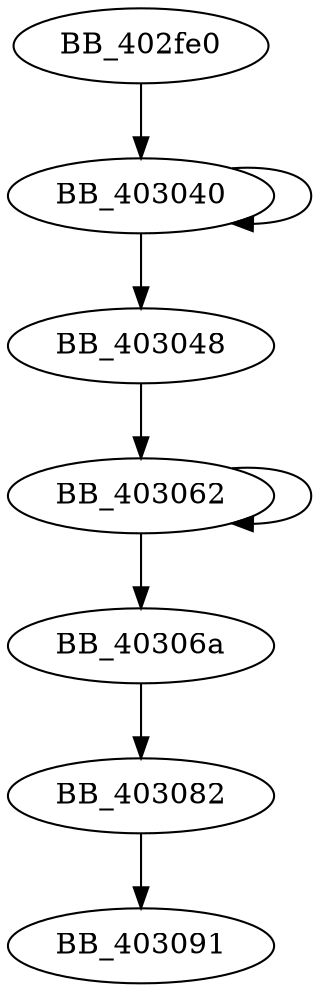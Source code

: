 DiGraph sub_402FE0{
BB_402fe0->BB_403040
BB_403040->BB_403040
BB_403040->BB_403048
BB_403048->BB_403062
BB_403062->BB_403062
BB_403062->BB_40306a
BB_40306a->BB_403082
BB_403082->BB_403091
}
